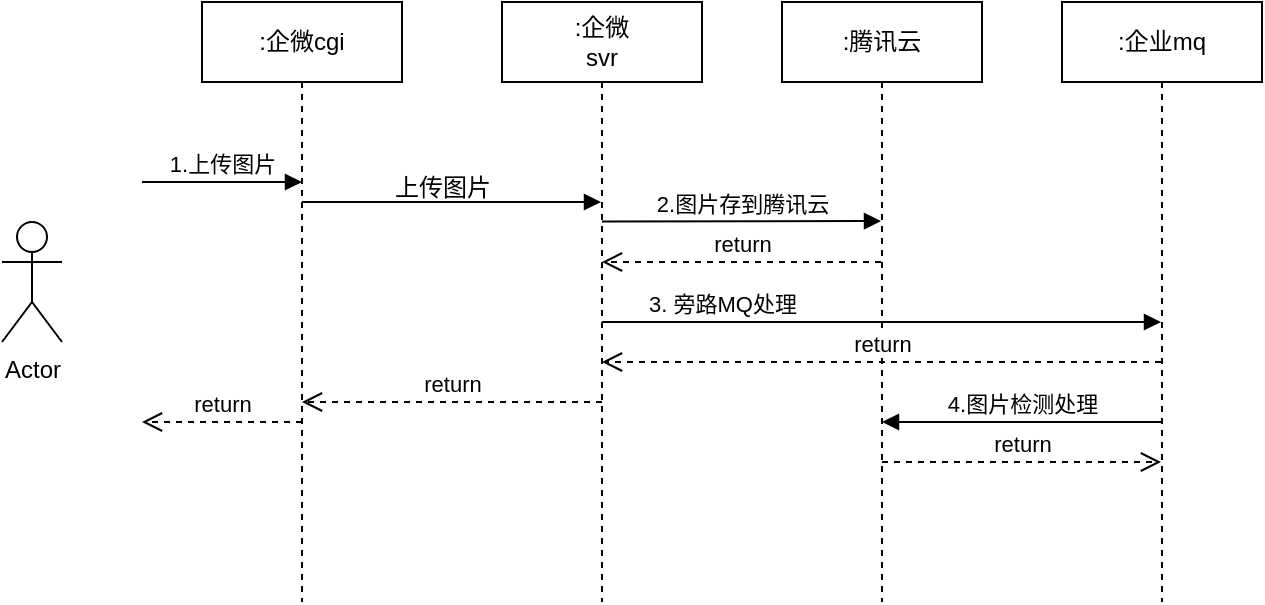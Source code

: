 <mxfile version="21.6.5" type="github">
  <diagram name="第 1 页" id="iI3ovuWfcA6Ct2PmyeC-">
    <mxGraphModel dx="1185" dy="642" grid="1" gridSize="10" guides="1" tooltips="1" connect="1" arrows="1" fold="1" page="1" pageScale="1" pageWidth="3300" pageHeight="4681" math="0" shadow="0">
      <root>
        <mxCell id="0" />
        <mxCell id="1" parent="0" />
        <mxCell id="QU-xv5KzZatvjX5Uf1x0-1" value=":企微cgi" style="shape=umlLifeline;perimeter=lifelinePerimeter;whiteSpace=wrap;html=1;container=1;dropTarget=0;collapsible=0;recursiveResize=0;outlineConnect=0;portConstraint=eastwest;newEdgeStyle={&quot;edgeStyle&quot;:&quot;elbowEdgeStyle&quot;,&quot;elbow&quot;:&quot;vertical&quot;,&quot;curved&quot;:0,&quot;rounded&quot;:0};" vertex="1" parent="1">
          <mxGeometry x="620" y="270" width="100" height="300" as="geometry" />
        </mxCell>
        <mxCell id="QU-xv5KzZatvjX5Uf1x0-2" value=":企微&lt;br&gt;svr" style="shape=umlLifeline;perimeter=lifelinePerimeter;whiteSpace=wrap;html=1;container=1;dropTarget=0;collapsible=0;recursiveResize=0;outlineConnect=0;portConstraint=eastwest;newEdgeStyle={&quot;edgeStyle&quot;:&quot;elbowEdgeStyle&quot;,&quot;elbow&quot;:&quot;vertical&quot;,&quot;curved&quot;:0,&quot;rounded&quot;:0};" vertex="1" parent="1">
          <mxGeometry x="770" y="270" width="100" height="300" as="geometry" />
        </mxCell>
        <mxCell id="QU-xv5KzZatvjX5Uf1x0-3" value=":企业mq" style="shape=umlLifeline;perimeter=lifelinePerimeter;whiteSpace=wrap;html=1;container=1;dropTarget=0;collapsible=0;recursiveResize=0;outlineConnect=0;portConstraint=eastwest;newEdgeStyle={&quot;edgeStyle&quot;:&quot;elbowEdgeStyle&quot;,&quot;elbow&quot;:&quot;vertical&quot;,&quot;curved&quot;:0,&quot;rounded&quot;:0};" vertex="1" parent="1">
          <mxGeometry x="1050" y="270" width="100" height="300" as="geometry" />
        </mxCell>
        <mxCell id="QU-xv5KzZatvjX5Uf1x0-6" value="Actor" style="shape=umlActor;verticalLabelPosition=bottom;verticalAlign=top;html=1;" vertex="1" parent="1">
          <mxGeometry x="520" y="380" width="30" height="60" as="geometry" />
        </mxCell>
        <mxCell id="QU-xv5KzZatvjX5Uf1x0-7" value="1.上传图片" style="html=1;verticalAlign=bottom;endArrow=block;edgeStyle=elbowEdgeStyle;elbow=vertical;curved=0;rounded=0;" edge="1" parent="1">
          <mxGeometry width="80" relative="1" as="geometry">
            <mxPoint x="590" y="360" as="sourcePoint" />
            <mxPoint x="670" y="360" as="targetPoint" />
          </mxGeometry>
        </mxCell>
        <mxCell id="QU-xv5KzZatvjX5Uf1x0-8" value="" style="html=1;verticalAlign=bottom;endArrow=block;edgeStyle=elbowEdgeStyle;elbow=vertical;curved=0;rounded=0;" edge="1" parent="1" target="QU-xv5KzZatvjX5Uf1x0-2">
          <mxGeometry width="80" relative="1" as="geometry">
            <mxPoint x="670" y="370" as="sourcePoint" />
            <mxPoint x="750" y="370" as="targetPoint" />
          </mxGeometry>
        </mxCell>
        <mxCell id="QU-xv5KzZatvjX5Uf1x0-9" value=":腾讯云" style="shape=umlLifeline;perimeter=lifelinePerimeter;whiteSpace=wrap;html=1;container=1;dropTarget=0;collapsible=0;recursiveResize=0;outlineConnect=0;portConstraint=eastwest;newEdgeStyle={&quot;edgeStyle&quot;:&quot;elbowEdgeStyle&quot;,&quot;elbow&quot;:&quot;vertical&quot;,&quot;curved&quot;:0,&quot;rounded&quot;:0};" vertex="1" parent="1">
          <mxGeometry x="910" y="270" width="100" height="300" as="geometry" />
        </mxCell>
        <mxCell id="QU-xv5KzZatvjX5Uf1x0-10" value="2.图片存到腾讯云" style="html=1;verticalAlign=bottom;endArrow=block;edgeStyle=elbowEdgeStyle;elbow=vertical;curved=0;rounded=0;" edge="1" parent="1" target="QU-xv5KzZatvjX5Uf1x0-9">
          <mxGeometry width="80" relative="1" as="geometry">
            <mxPoint x="820" y="379.71" as="sourcePoint" />
            <mxPoint x="900" y="379.71" as="targetPoint" />
          </mxGeometry>
        </mxCell>
        <mxCell id="QU-xv5KzZatvjX5Uf1x0-11" value="return" style="html=1;verticalAlign=bottom;endArrow=open;dashed=1;endSize=8;edgeStyle=elbowEdgeStyle;elbow=vertical;curved=0;rounded=0;" edge="1" parent="1" source="QU-xv5KzZatvjX5Uf1x0-9">
          <mxGeometry relative="1" as="geometry">
            <mxPoint x="900" y="400" as="sourcePoint" />
            <mxPoint x="820" y="400" as="targetPoint" />
          </mxGeometry>
        </mxCell>
        <mxCell id="QU-xv5KzZatvjX5Uf1x0-12" value="3. 旁路MQ处理" style="html=1;verticalAlign=bottom;endArrow=block;edgeStyle=elbowEdgeStyle;elbow=vertical;curved=0;rounded=0;" edge="1" parent="1" target="QU-xv5KzZatvjX5Uf1x0-3">
          <mxGeometry x="-0.571" width="80" relative="1" as="geometry">
            <mxPoint x="820" y="430" as="sourcePoint" />
            <mxPoint x="900" y="430" as="targetPoint" />
            <mxPoint as="offset" />
          </mxGeometry>
        </mxCell>
        <mxCell id="QU-xv5KzZatvjX5Uf1x0-13" value="return" style="html=1;verticalAlign=bottom;endArrow=open;dashed=1;endSize=8;edgeStyle=elbowEdgeStyle;elbow=vertical;curved=0;rounded=0;" edge="1" parent="1" source="QU-xv5KzZatvjX5Uf1x0-3">
          <mxGeometry relative="1" as="geometry">
            <mxPoint x="900" y="450" as="sourcePoint" />
            <mxPoint x="820" y="450" as="targetPoint" />
          </mxGeometry>
        </mxCell>
        <mxCell id="QU-xv5KzZatvjX5Uf1x0-14" value="4.图片检测处理" style="html=1;verticalAlign=bottom;endArrow=block;edgeStyle=elbowEdgeStyle;elbow=vertical;curved=0;rounded=0;entryX=0.5;entryY=0.7;entryDx=0;entryDy=0;entryPerimeter=0;" edge="1" parent="1" target="QU-xv5KzZatvjX5Uf1x0-9">
          <mxGeometry width="80" relative="1" as="geometry">
            <mxPoint x="1100" y="480" as="sourcePoint" />
            <mxPoint x="970" y="480" as="targetPoint" />
          </mxGeometry>
        </mxCell>
        <mxCell id="QU-xv5KzZatvjX5Uf1x0-15" value="return" style="html=1;verticalAlign=bottom;endArrow=open;dashed=1;endSize=8;edgeStyle=elbowEdgeStyle;elbow=vertical;curved=0;rounded=0;" edge="1" parent="1" target="QU-xv5KzZatvjX5Uf1x0-3">
          <mxGeometry relative="1" as="geometry">
            <mxPoint x="960" y="500" as="sourcePoint" />
            <mxPoint x="1060" y="500" as="targetPoint" />
          </mxGeometry>
        </mxCell>
        <mxCell id="QU-xv5KzZatvjX5Uf1x0-16" value="return" style="html=1;verticalAlign=bottom;endArrow=open;dashed=1;endSize=8;edgeStyle=elbowEdgeStyle;elbow=vertical;curved=0;rounded=0;" edge="1" parent="1" target="QU-xv5KzZatvjX5Uf1x0-1">
          <mxGeometry relative="1" as="geometry">
            <mxPoint x="820" y="470" as="sourcePoint" />
            <mxPoint x="740" y="470" as="targetPoint" />
          </mxGeometry>
        </mxCell>
        <mxCell id="QU-xv5KzZatvjX5Uf1x0-17" value="return" style="html=1;verticalAlign=bottom;endArrow=open;dashed=1;endSize=8;edgeStyle=elbowEdgeStyle;elbow=vertical;curved=0;rounded=0;" edge="1" parent="1">
          <mxGeometry relative="1" as="geometry">
            <mxPoint x="670" y="480" as="sourcePoint" />
            <mxPoint x="590" y="480" as="targetPoint" />
          </mxGeometry>
        </mxCell>
        <mxCell id="QU-xv5KzZatvjX5Uf1x0-18" value="上传图片" style="text;html=1;align=center;verticalAlign=middle;resizable=0;points=[];autosize=1;strokeColor=none;fillColor=none;" vertex="1" parent="1">
          <mxGeometry x="705" y="348" width="70" height="30" as="geometry" />
        </mxCell>
      </root>
    </mxGraphModel>
  </diagram>
</mxfile>
